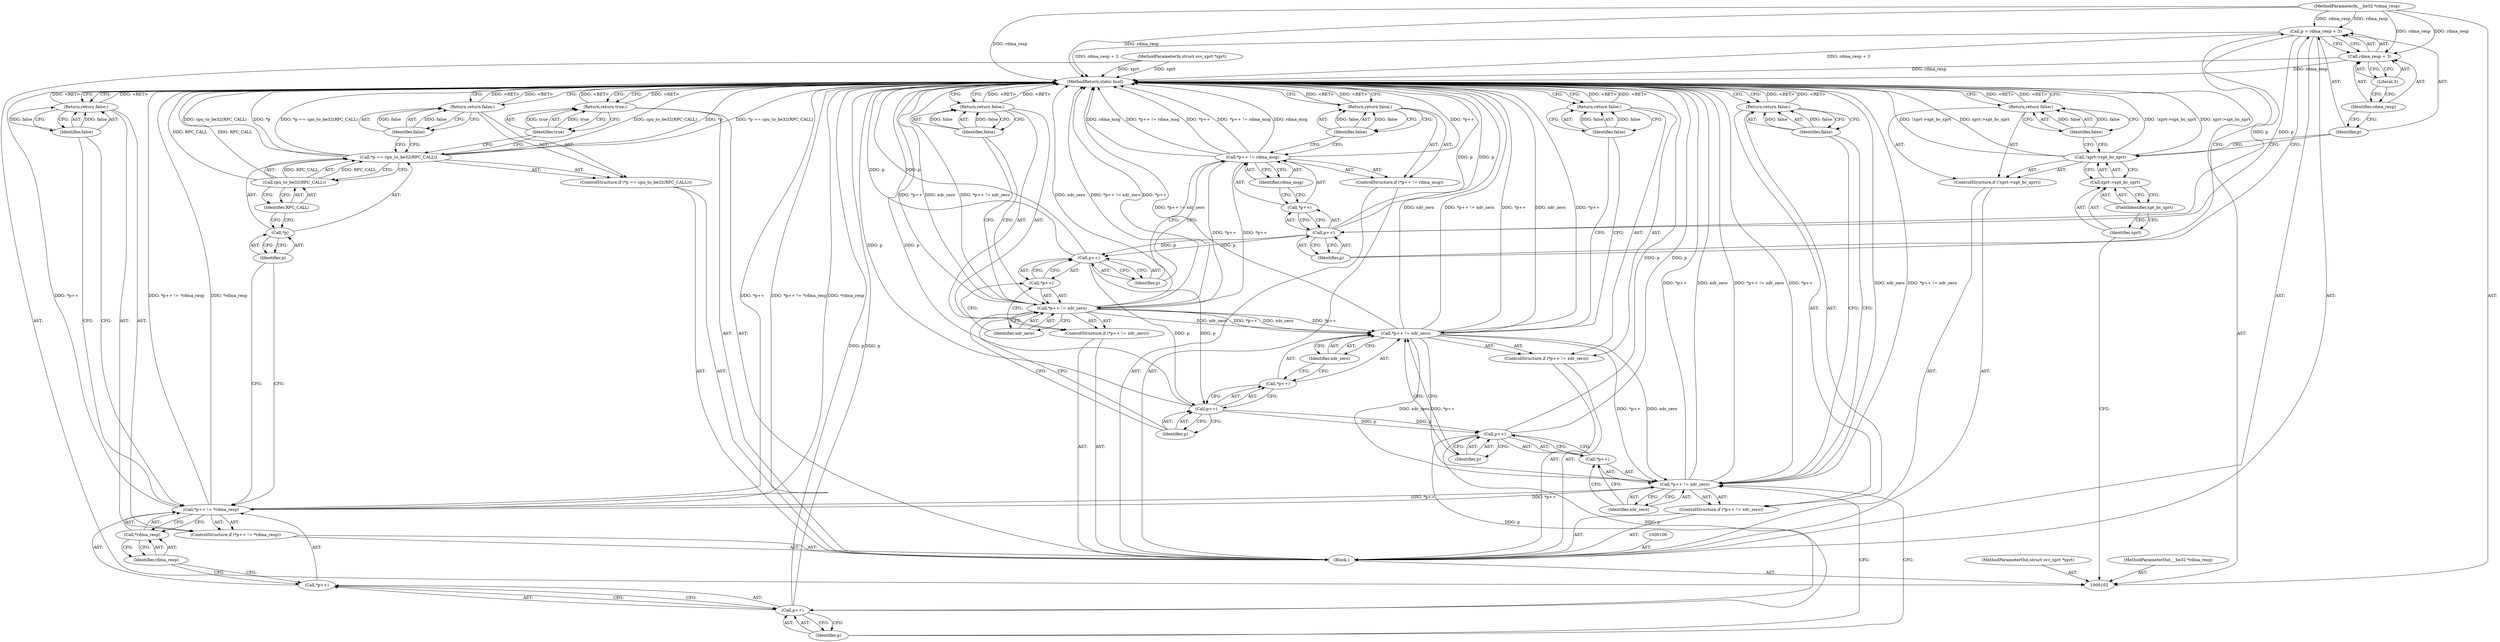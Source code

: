 digraph "0_linux_c70422f760c120480fee4de6c38804c72aa26bc1_29" {
"1000114" [label="(Call,p = rdma_resp + 3)"];
"1000115" [label="(Identifier,p)"];
"1000118" [label="(Literal,3)"];
"1000116" [label="(Call,rdma_resp + 3)"];
"1000117" [label="(Identifier,rdma_resp)"];
"1000119" [label="(ControlStructure,if (*p++ != rdma_msg))"];
"1000124" [label="(Identifier,rdma_msg)"];
"1000120" [label="(Call,*p++ != rdma_msg)"];
"1000121" [label="(Call,*p++)"];
"1000122" [label="(Call,p++)"];
"1000123" [label="(Identifier,p)"];
"1000126" [label="(Identifier,false)"];
"1000125" [label="(Return,return false;)"];
"1000127" [label="(ControlStructure,if (*p++ != xdr_zero))"];
"1000132" [label="(Identifier,xdr_zero)"];
"1000128" [label="(Call,*p++ != xdr_zero)"];
"1000129" [label="(Call,*p++)"];
"1000130" [label="(Call,p++)"];
"1000131" [label="(Identifier,p)"];
"1000134" [label="(Identifier,false)"];
"1000133" [label="(Return,return false;)"];
"1000135" [label="(ControlStructure,if (*p++ != xdr_zero))"];
"1000140" [label="(Identifier,xdr_zero)"];
"1000136" [label="(Call,*p++ != xdr_zero)"];
"1000137" [label="(Call,*p++)"];
"1000138" [label="(Call,p++)"];
"1000139" [label="(Identifier,p)"];
"1000142" [label="(Identifier,false)"];
"1000141" [label="(Return,return false;)"];
"1000143" [label="(ControlStructure,if (*p++ != xdr_zero))"];
"1000148" [label="(Identifier,xdr_zero)"];
"1000144" [label="(Call,*p++ != xdr_zero)"];
"1000145" [label="(Call,*p++)"];
"1000146" [label="(Call,p++)"];
"1000147" [label="(Identifier,p)"];
"1000150" [label="(Identifier,false)"];
"1000149" [label="(Return,return false;)"];
"1000170" [label="(MethodReturn,static bool)"];
"1000103" [label="(MethodParameterIn,struct svc_xprt *xprt)"];
"1000219" [label="(MethodParameterOut,struct svc_xprt *xprt)"];
"1000151" [label="(ControlStructure,if (*p++ != *rdma_resp))"];
"1000156" [label="(Call,*rdma_resp)"];
"1000157" [label="(Identifier,rdma_resp)"];
"1000152" [label="(Call,*p++ != *rdma_resp)"];
"1000153" [label="(Call,*p++)"];
"1000154" [label="(Call,p++)"];
"1000155" [label="(Identifier,p)"];
"1000159" [label="(Identifier,false)"];
"1000158" [label="(Return,return false;)"];
"1000160" [label="(ControlStructure,if (*p == cpu_to_be32(RPC_CALL)))"];
"1000164" [label="(Call,cpu_to_be32(RPC_CALL))"];
"1000165" [label="(Identifier,RPC_CALL)"];
"1000161" [label="(Call,*p == cpu_to_be32(RPC_CALL))"];
"1000162" [label="(Call,*p)"];
"1000163" [label="(Identifier,p)"];
"1000167" [label="(Identifier,false)"];
"1000166" [label="(Return,return false;)"];
"1000168" [label="(Return,return true;)"];
"1000169" [label="(Identifier,true)"];
"1000104" [label="(MethodParameterIn,__be32 *rdma_resp)"];
"1000220" [label="(MethodParameterOut,__be32 *rdma_resp)"];
"1000105" [label="(Block,)"];
"1000111" [label="(FieldIdentifier,xpt_bc_xprt)"];
"1000107" [label="(ControlStructure,if (!xprt->xpt_bc_xprt))"];
"1000108" [label="(Call,!xprt->xpt_bc_xprt)"];
"1000109" [label="(Call,xprt->xpt_bc_xprt)"];
"1000110" [label="(Identifier,xprt)"];
"1000113" [label="(Identifier,false)"];
"1000112" [label="(Return,return false;)"];
"1000114" -> "1000105"  [label="AST: "];
"1000114" -> "1000116"  [label="CFG: "];
"1000115" -> "1000114"  [label="AST: "];
"1000116" -> "1000114"  [label="AST: "];
"1000123" -> "1000114"  [label="CFG: "];
"1000114" -> "1000170"  [label="DDG: rdma_resp + 3"];
"1000104" -> "1000114"  [label="DDG: rdma_resp"];
"1000114" -> "1000122"  [label="DDG: p"];
"1000115" -> "1000114"  [label="AST: "];
"1000115" -> "1000108"  [label="CFG: "];
"1000117" -> "1000115"  [label="CFG: "];
"1000118" -> "1000116"  [label="AST: "];
"1000118" -> "1000117"  [label="CFG: "];
"1000116" -> "1000118"  [label="CFG: "];
"1000116" -> "1000114"  [label="AST: "];
"1000116" -> "1000118"  [label="CFG: "];
"1000117" -> "1000116"  [label="AST: "];
"1000118" -> "1000116"  [label="AST: "];
"1000114" -> "1000116"  [label="CFG: "];
"1000116" -> "1000170"  [label="DDG: rdma_resp"];
"1000104" -> "1000116"  [label="DDG: rdma_resp"];
"1000117" -> "1000116"  [label="AST: "];
"1000117" -> "1000115"  [label="CFG: "];
"1000118" -> "1000117"  [label="CFG: "];
"1000119" -> "1000105"  [label="AST: "];
"1000120" -> "1000119"  [label="AST: "];
"1000125" -> "1000119"  [label="AST: "];
"1000124" -> "1000120"  [label="AST: "];
"1000124" -> "1000121"  [label="CFG: "];
"1000120" -> "1000124"  [label="CFG: "];
"1000120" -> "1000119"  [label="AST: "];
"1000120" -> "1000124"  [label="CFG: "];
"1000121" -> "1000120"  [label="AST: "];
"1000124" -> "1000120"  [label="AST: "];
"1000126" -> "1000120"  [label="CFG: "];
"1000131" -> "1000120"  [label="CFG: "];
"1000120" -> "1000170"  [label="DDG: *p++"];
"1000120" -> "1000170"  [label="DDG: *p++ != rdma_msg"];
"1000120" -> "1000170"  [label="DDG: rdma_msg"];
"1000120" -> "1000128"  [label="DDG: *p++"];
"1000121" -> "1000120"  [label="AST: "];
"1000121" -> "1000122"  [label="CFG: "];
"1000122" -> "1000121"  [label="AST: "];
"1000124" -> "1000121"  [label="CFG: "];
"1000122" -> "1000121"  [label="AST: "];
"1000122" -> "1000123"  [label="CFG: "];
"1000123" -> "1000122"  [label="AST: "];
"1000121" -> "1000122"  [label="CFG: "];
"1000122" -> "1000170"  [label="DDG: p"];
"1000114" -> "1000122"  [label="DDG: p"];
"1000122" -> "1000130"  [label="DDG: p"];
"1000123" -> "1000122"  [label="AST: "];
"1000123" -> "1000114"  [label="CFG: "];
"1000122" -> "1000123"  [label="CFG: "];
"1000126" -> "1000125"  [label="AST: "];
"1000126" -> "1000120"  [label="CFG: "];
"1000125" -> "1000126"  [label="CFG: "];
"1000126" -> "1000125"  [label="DDG: false"];
"1000125" -> "1000119"  [label="AST: "];
"1000125" -> "1000126"  [label="CFG: "];
"1000126" -> "1000125"  [label="AST: "];
"1000170" -> "1000125"  [label="CFG: "];
"1000125" -> "1000170"  [label="DDG: <RET>"];
"1000126" -> "1000125"  [label="DDG: false"];
"1000127" -> "1000105"  [label="AST: "];
"1000128" -> "1000127"  [label="AST: "];
"1000133" -> "1000127"  [label="AST: "];
"1000132" -> "1000128"  [label="AST: "];
"1000132" -> "1000129"  [label="CFG: "];
"1000128" -> "1000132"  [label="CFG: "];
"1000128" -> "1000127"  [label="AST: "];
"1000128" -> "1000132"  [label="CFG: "];
"1000129" -> "1000128"  [label="AST: "];
"1000132" -> "1000128"  [label="AST: "];
"1000134" -> "1000128"  [label="CFG: "];
"1000139" -> "1000128"  [label="CFG: "];
"1000128" -> "1000170"  [label="DDG: xdr_zero"];
"1000128" -> "1000170"  [label="DDG: *p++"];
"1000128" -> "1000170"  [label="DDG: *p++ != xdr_zero"];
"1000120" -> "1000128"  [label="DDG: *p++"];
"1000128" -> "1000136"  [label="DDG: *p++"];
"1000128" -> "1000136"  [label="DDG: xdr_zero"];
"1000129" -> "1000128"  [label="AST: "];
"1000129" -> "1000130"  [label="CFG: "];
"1000130" -> "1000129"  [label="AST: "];
"1000132" -> "1000129"  [label="CFG: "];
"1000130" -> "1000129"  [label="AST: "];
"1000130" -> "1000131"  [label="CFG: "];
"1000131" -> "1000130"  [label="AST: "];
"1000129" -> "1000130"  [label="CFG: "];
"1000130" -> "1000170"  [label="DDG: p"];
"1000122" -> "1000130"  [label="DDG: p"];
"1000130" -> "1000138"  [label="DDG: p"];
"1000131" -> "1000130"  [label="AST: "];
"1000131" -> "1000120"  [label="CFG: "];
"1000130" -> "1000131"  [label="CFG: "];
"1000134" -> "1000133"  [label="AST: "];
"1000134" -> "1000128"  [label="CFG: "];
"1000133" -> "1000134"  [label="CFG: "];
"1000134" -> "1000133"  [label="DDG: false"];
"1000133" -> "1000127"  [label="AST: "];
"1000133" -> "1000134"  [label="CFG: "];
"1000134" -> "1000133"  [label="AST: "];
"1000170" -> "1000133"  [label="CFG: "];
"1000133" -> "1000170"  [label="DDG: <RET>"];
"1000134" -> "1000133"  [label="DDG: false"];
"1000135" -> "1000105"  [label="AST: "];
"1000136" -> "1000135"  [label="AST: "];
"1000141" -> "1000135"  [label="AST: "];
"1000140" -> "1000136"  [label="AST: "];
"1000140" -> "1000137"  [label="CFG: "];
"1000136" -> "1000140"  [label="CFG: "];
"1000136" -> "1000135"  [label="AST: "];
"1000136" -> "1000140"  [label="CFG: "];
"1000137" -> "1000136"  [label="AST: "];
"1000140" -> "1000136"  [label="AST: "];
"1000142" -> "1000136"  [label="CFG: "];
"1000147" -> "1000136"  [label="CFG: "];
"1000136" -> "1000170"  [label="DDG: xdr_zero"];
"1000136" -> "1000170"  [label="DDG: *p++ != xdr_zero"];
"1000136" -> "1000170"  [label="DDG: *p++"];
"1000128" -> "1000136"  [label="DDG: *p++"];
"1000128" -> "1000136"  [label="DDG: xdr_zero"];
"1000136" -> "1000144"  [label="DDG: *p++"];
"1000136" -> "1000144"  [label="DDG: xdr_zero"];
"1000137" -> "1000136"  [label="AST: "];
"1000137" -> "1000138"  [label="CFG: "];
"1000138" -> "1000137"  [label="AST: "];
"1000140" -> "1000137"  [label="CFG: "];
"1000138" -> "1000137"  [label="AST: "];
"1000138" -> "1000139"  [label="CFG: "];
"1000139" -> "1000138"  [label="AST: "];
"1000137" -> "1000138"  [label="CFG: "];
"1000138" -> "1000170"  [label="DDG: p"];
"1000130" -> "1000138"  [label="DDG: p"];
"1000138" -> "1000146"  [label="DDG: p"];
"1000139" -> "1000138"  [label="AST: "];
"1000139" -> "1000128"  [label="CFG: "];
"1000138" -> "1000139"  [label="CFG: "];
"1000142" -> "1000141"  [label="AST: "];
"1000142" -> "1000136"  [label="CFG: "];
"1000141" -> "1000142"  [label="CFG: "];
"1000142" -> "1000141"  [label="DDG: false"];
"1000141" -> "1000135"  [label="AST: "];
"1000141" -> "1000142"  [label="CFG: "];
"1000142" -> "1000141"  [label="AST: "];
"1000170" -> "1000141"  [label="CFG: "];
"1000141" -> "1000170"  [label="DDG: <RET>"];
"1000142" -> "1000141"  [label="DDG: false"];
"1000143" -> "1000105"  [label="AST: "];
"1000144" -> "1000143"  [label="AST: "];
"1000149" -> "1000143"  [label="AST: "];
"1000148" -> "1000144"  [label="AST: "];
"1000148" -> "1000145"  [label="CFG: "];
"1000144" -> "1000148"  [label="CFG: "];
"1000144" -> "1000143"  [label="AST: "];
"1000144" -> "1000148"  [label="CFG: "];
"1000145" -> "1000144"  [label="AST: "];
"1000148" -> "1000144"  [label="AST: "];
"1000150" -> "1000144"  [label="CFG: "];
"1000155" -> "1000144"  [label="CFG: "];
"1000144" -> "1000170"  [label="DDG: xdr_zero"];
"1000144" -> "1000170"  [label="DDG: *p++ != xdr_zero"];
"1000144" -> "1000170"  [label="DDG: *p++"];
"1000136" -> "1000144"  [label="DDG: *p++"];
"1000136" -> "1000144"  [label="DDG: xdr_zero"];
"1000144" -> "1000152"  [label="DDG: *p++"];
"1000145" -> "1000144"  [label="AST: "];
"1000145" -> "1000146"  [label="CFG: "];
"1000146" -> "1000145"  [label="AST: "];
"1000148" -> "1000145"  [label="CFG: "];
"1000146" -> "1000145"  [label="AST: "];
"1000146" -> "1000147"  [label="CFG: "];
"1000147" -> "1000146"  [label="AST: "];
"1000145" -> "1000146"  [label="CFG: "];
"1000146" -> "1000170"  [label="DDG: p"];
"1000138" -> "1000146"  [label="DDG: p"];
"1000146" -> "1000154"  [label="DDG: p"];
"1000147" -> "1000146"  [label="AST: "];
"1000147" -> "1000136"  [label="CFG: "];
"1000146" -> "1000147"  [label="CFG: "];
"1000150" -> "1000149"  [label="AST: "];
"1000150" -> "1000144"  [label="CFG: "];
"1000149" -> "1000150"  [label="CFG: "];
"1000150" -> "1000149"  [label="DDG: false"];
"1000149" -> "1000143"  [label="AST: "];
"1000149" -> "1000150"  [label="CFG: "];
"1000150" -> "1000149"  [label="AST: "];
"1000170" -> "1000149"  [label="CFG: "];
"1000149" -> "1000170"  [label="DDG: <RET>"];
"1000150" -> "1000149"  [label="DDG: false"];
"1000170" -> "1000102"  [label="AST: "];
"1000170" -> "1000112"  [label="CFG: "];
"1000170" -> "1000125"  [label="CFG: "];
"1000170" -> "1000133"  [label="CFG: "];
"1000170" -> "1000141"  [label="CFG: "];
"1000170" -> "1000149"  [label="CFG: "];
"1000170" -> "1000158"  [label="CFG: "];
"1000170" -> "1000166"  [label="CFG: "];
"1000170" -> "1000168"  [label="CFG: "];
"1000116" -> "1000170"  [label="DDG: rdma_resp"];
"1000108" -> "1000170"  [label="DDG: !xprt->xpt_bc_xprt"];
"1000108" -> "1000170"  [label="DDG: xprt->xpt_bc_xprt"];
"1000104" -> "1000170"  [label="DDG: rdma_resp"];
"1000120" -> "1000170"  [label="DDG: *p++"];
"1000120" -> "1000170"  [label="DDG: *p++ != rdma_msg"];
"1000120" -> "1000170"  [label="DDG: rdma_msg"];
"1000144" -> "1000170"  [label="DDG: xdr_zero"];
"1000144" -> "1000170"  [label="DDG: *p++ != xdr_zero"];
"1000144" -> "1000170"  [label="DDG: *p++"];
"1000152" -> "1000170"  [label="DDG: *p++"];
"1000152" -> "1000170"  [label="DDG: *p++ != *rdma_resp"];
"1000152" -> "1000170"  [label="DDG: *rdma_resp"];
"1000161" -> "1000170"  [label="DDG: cpu_to_be32(RPC_CALL)"];
"1000161" -> "1000170"  [label="DDG: *p"];
"1000161" -> "1000170"  [label="DDG: *p == cpu_to_be32(RPC_CALL)"];
"1000122" -> "1000170"  [label="DDG: p"];
"1000128" -> "1000170"  [label="DDG: xdr_zero"];
"1000128" -> "1000170"  [label="DDG: *p++"];
"1000128" -> "1000170"  [label="DDG: *p++ != xdr_zero"];
"1000138" -> "1000170"  [label="DDG: p"];
"1000136" -> "1000170"  [label="DDG: xdr_zero"];
"1000136" -> "1000170"  [label="DDG: *p++ != xdr_zero"];
"1000136" -> "1000170"  [label="DDG: *p++"];
"1000154" -> "1000170"  [label="DDG: p"];
"1000103" -> "1000170"  [label="DDG: xprt"];
"1000146" -> "1000170"  [label="DDG: p"];
"1000114" -> "1000170"  [label="DDG: rdma_resp + 3"];
"1000130" -> "1000170"  [label="DDG: p"];
"1000164" -> "1000170"  [label="DDG: RPC_CALL"];
"1000168" -> "1000170"  [label="DDG: <RET>"];
"1000125" -> "1000170"  [label="DDG: <RET>"];
"1000133" -> "1000170"  [label="DDG: <RET>"];
"1000149" -> "1000170"  [label="DDG: <RET>"];
"1000158" -> "1000170"  [label="DDG: <RET>"];
"1000112" -> "1000170"  [label="DDG: <RET>"];
"1000166" -> "1000170"  [label="DDG: <RET>"];
"1000141" -> "1000170"  [label="DDG: <RET>"];
"1000103" -> "1000102"  [label="AST: "];
"1000103" -> "1000170"  [label="DDG: xprt"];
"1000219" -> "1000102"  [label="AST: "];
"1000151" -> "1000105"  [label="AST: "];
"1000152" -> "1000151"  [label="AST: "];
"1000158" -> "1000151"  [label="AST: "];
"1000156" -> "1000152"  [label="AST: "];
"1000156" -> "1000157"  [label="CFG: "];
"1000157" -> "1000156"  [label="AST: "];
"1000152" -> "1000156"  [label="CFG: "];
"1000157" -> "1000156"  [label="AST: "];
"1000157" -> "1000153"  [label="CFG: "];
"1000156" -> "1000157"  [label="CFG: "];
"1000152" -> "1000151"  [label="AST: "];
"1000152" -> "1000156"  [label="CFG: "];
"1000153" -> "1000152"  [label="AST: "];
"1000156" -> "1000152"  [label="AST: "];
"1000159" -> "1000152"  [label="CFG: "];
"1000163" -> "1000152"  [label="CFG: "];
"1000152" -> "1000170"  [label="DDG: *p++"];
"1000152" -> "1000170"  [label="DDG: *p++ != *rdma_resp"];
"1000152" -> "1000170"  [label="DDG: *rdma_resp"];
"1000144" -> "1000152"  [label="DDG: *p++"];
"1000153" -> "1000152"  [label="AST: "];
"1000153" -> "1000154"  [label="CFG: "];
"1000154" -> "1000153"  [label="AST: "];
"1000157" -> "1000153"  [label="CFG: "];
"1000154" -> "1000153"  [label="AST: "];
"1000154" -> "1000155"  [label="CFG: "];
"1000155" -> "1000154"  [label="AST: "];
"1000153" -> "1000154"  [label="CFG: "];
"1000154" -> "1000170"  [label="DDG: p"];
"1000146" -> "1000154"  [label="DDG: p"];
"1000155" -> "1000154"  [label="AST: "];
"1000155" -> "1000144"  [label="CFG: "];
"1000154" -> "1000155"  [label="CFG: "];
"1000159" -> "1000158"  [label="AST: "];
"1000159" -> "1000152"  [label="CFG: "];
"1000158" -> "1000159"  [label="CFG: "];
"1000159" -> "1000158"  [label="DDG: false"];
"1000158" -> "1000151"  [label="AST: "];
"1000158" -> "1000159"  [label="CFG: "];
"1000159" -> "1000158"  [label="AST: "];
"1000170" -> "1000158"  [label="CFG: "];
"1000158" -> "1000170"  [label="DDG: <RET>"];
"1000159" -> "1000158"  [label="DDG: false"];
"1000160" -> "1000105"  [label="AST: "];
"1000161" -> "1000160"  [label="AST: "];
"1000166" -> "1000160"  [label="AST: "];
"1000164" -> "1000161"  [label="AST: "];
"1000164" -> "1000165"  [label="CFG: "];
"1000165" -> "1000164"  [label="AST: "];
"1000161" -> "1000164"  [label="CFG: "];
"1000164" -> "1000170"  [label="DDG: RPC_CALL"];
"1000164" -> "1000161"  [label="DDG: RPC_CALL"];
"1000165" -> "1000164"  [label="AST: "];
"1000165" -> "1000162"  [label="CFG: "];
"1000164" -> "1000165"  [label="CFG: "];
"1000161" -> "1000160"  [label="AST: "];
"1000161" -> "1000164"  [label="CFG: "];
"1000162" -> "1000161"  [label="AST: "];
"1000164" -> "1000161"  [label="AST: "];
"1000167" -> "1000161"  [label="CFG: "];
"1000169" -> "1000161"  [label="CFG: "];
"1000161" -> "1000170"  [label="DDG: cpu_to_be32(RPC_CALL)"];
"1000161" -> "1000170"  [label="DDG: *p"];
"1000161" -> "1000170"  [label="DDG: *p == cpu_to_be32(RPC_CALL)"];
"1000164" -> "1000161"  [label="DDG: RPC_CALL"];
"1000162" -> "1000161"  [label="AST: "];
"1000162" -> "1000163"  [label="CFG: "];
"1000163" -> "1000162"  [label="AST: "];
"1000165" -> "1000162"  [label="CFG: "];
"1000163" -> "1000162"  [label="AST: "];
"1000163" -> "1000152"  [label="CFG: "];
"1000162" -> "1000163"  [label="CFG: "];
"1000167" -> "1000166"  [label="AST: "];
"1000167" -> "1000161"  [label="CFG: "];
"1000166" -> "1000167"  [label="CFG: "];
"1000167" -> "1000166"  [label="DDG: false"];
"1000166" -> "1000160"  [label="AST: "];
"1000166" -> "1000167"  [label="CFG: "];
"1000167" -> "1000166"  [label="AST: "];
"1000170" -> "1000166"  [label="CFG: "];
"1000166" -> "1000170"  [label="DDG: <RET>"];
"1000167" -> "1000166"  [label="DDG: false"];
"1000168" -> "1000105"  [label="AST: "];
"1000168" -> "1000169"  [label="CFG: "];
"1000169" -> "1000168"  [label="AST: "];
"1000170" -> "1000168"  [label="CFG: "];
"1000168" -> "1000170"  [label="DDG: <RET>"];
"1000169" -> "1000168"  [label="DDG: true"];
"1000169" -> "1000168"  [label="AST: "];
"1000169" -> "1000161"  [label="CFG: "];
"1000168" -> "1000169"  [label="CFG: "];
"1000169" -> "1000168"  [label="DDG: true"];
"1000104" -> "1000102"  [label="AST: "];
"1000104" -> "1000170"  [label="DDG: rdma_resp"];
"1000104" -> "1000114"  [label="DDG: rdma_resp"];
"1000104" -> "1000116"  [label="DDG: rdma_resp"];
"1000220" -> "1000102"  [label="AST: "];
"1000105" -> "1000102"  [label="AST: "];
"1000106" -> "1000105"  [label="AST: "];
"1000107" -> "1000105"  [label="AST: "];
"1000114" -> "1000105"  [label="AST: "];
"1000119" -> "1000105"  [label="AST: "];
"1000127" -> "1000105"  [label="AST: "];
"1000135" -> "1000105"  [label="AST: "];
"1000143" -> "1000105"  [label="AST: "];
"1000151" -> "1000105"  [label="AST: "];
"1000160" -> "1000105"  [label="AST: "];
"1000168" -> "1000105"  [label="AST: "];
"1000111" -> "1000109"  [label="AST: "];
"1000111" -> "1000110"  [label="CFG: "];
"1000109" -> "1000111"  [label="CFG: "];
"1000107" -> "1000105"  [label="AST: "];
"1000108" -> "1000107"  [label="AST: "];
"1000112" -> "1000107"  [label="AST: "];
"1000108" -> "1000107"  [label="AST: "];
"1000108" -> "1000109"  [label="CFG: "];
"1000109" -> "1000108"  [label="AST: "];
"1000113" -> "1000108"  [label="CFG: "];
"1000115" -> "1000108"  [label="CFG: "];
"1000108" -> "1000170"  [label="DDG: !xprt->xpt_bc_xprt"];
"1000108" -> "1000170"  [label="DDG: xprt->xpt_bc_xprt"];
"1000109" -> "1000108"  [label="AST: "];
"1000109" -> "1000111"  [label="CFG: "];
"1000110" -> "1000109"  [label="AST: "];
"1000111" -> "1000109"  [label="AST: "];
"1000108" -> "1000109"  [label="CFG: "];
"1000110" -> "1000109"  [label="AST: "];
"1000110" -> "1000102"  [label="CFG: "];
"1000111" -> "1000110"  [label="CFG: "];
"1000113" -> "1000112"  [label="AST: "];
"1000113" -> "1000108"  [label="CFG: "];
"1000112" -> "1000113"  [label="CFG: "];
"1000113" -> "1000112"  [label="DDG: false"];
"1000112" -> "1000107"  [label="AST: "];
"1000112" -> "1000113"  [label="CFG: "];
"1000113" -> "1000112"  [label="AST: "];
"1000170" -> "1000112"  [label="CFG: "];
"1000112" -> "1000170"  [label="DDG: <RET>"];
"1000113" -> "1000112"  [label="DDG: false"];
}
